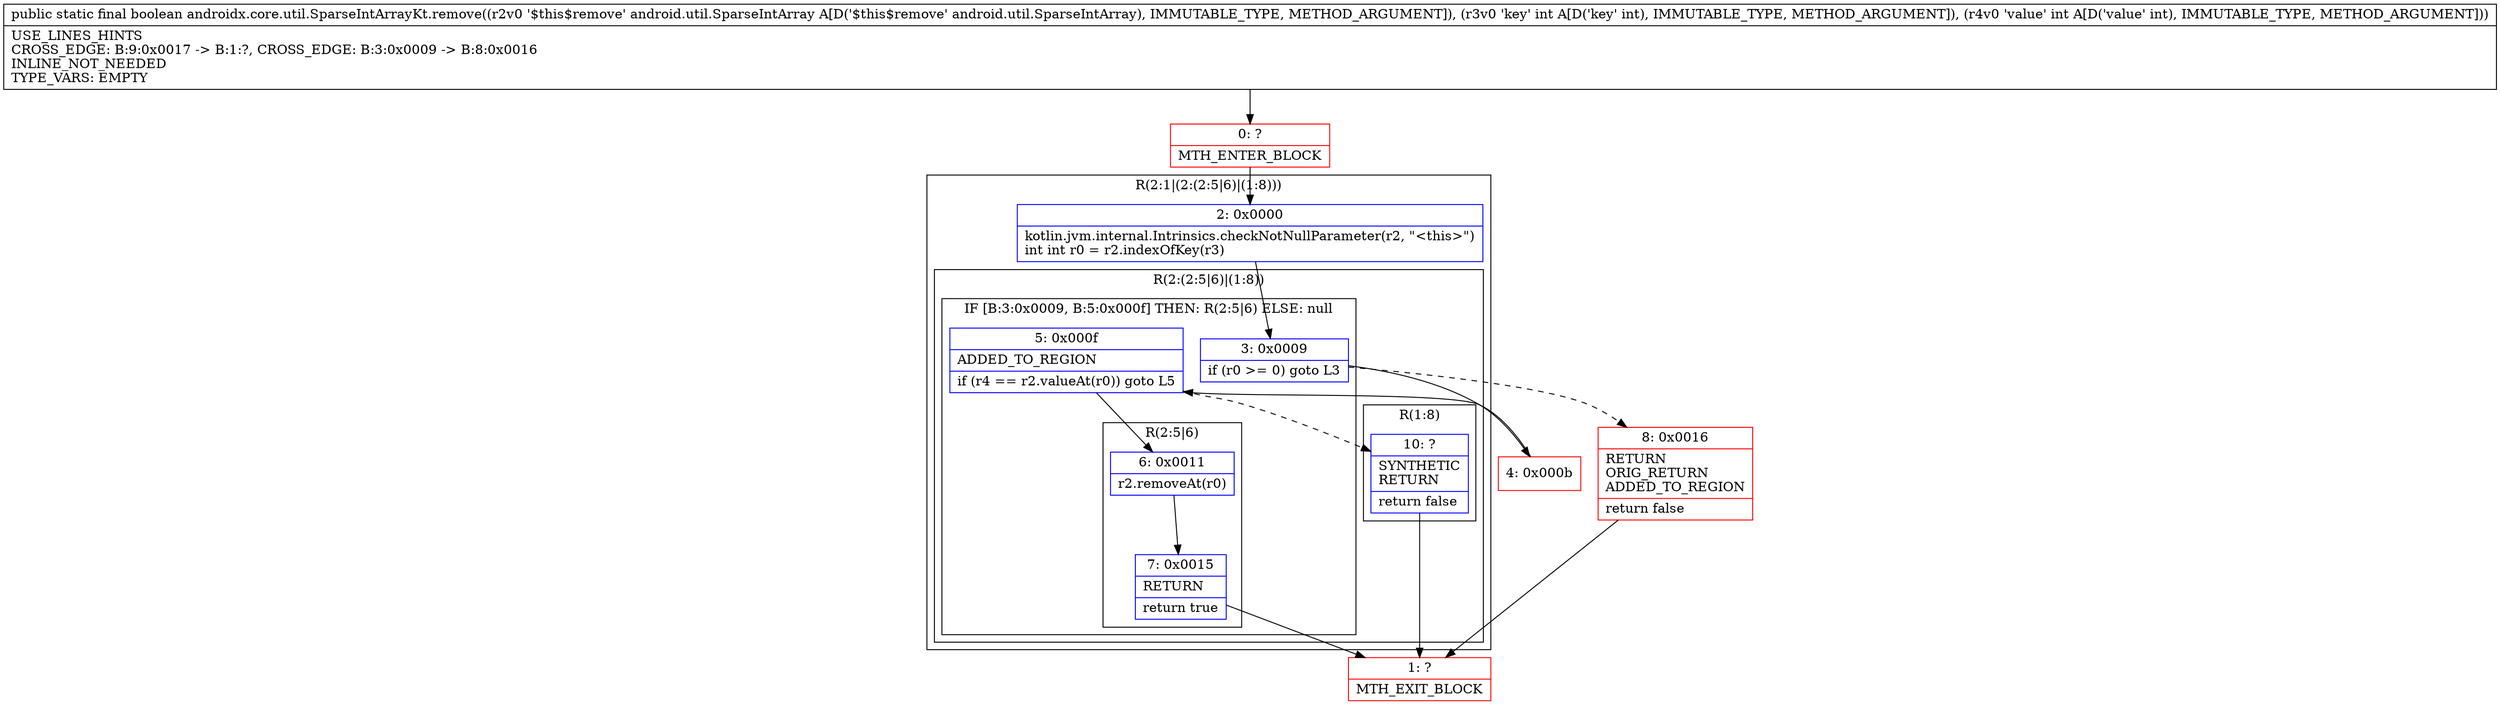 digraph "CFG forandroidx.core.util.SparseIntArrayKt.remove(Landroid\/util\/SparseIntArray;II)Z" {
subgraph cluster_Region_703584084 {
label = "R(2:1|(2:(2:5|6)|(1:8)))";
node [shape=record,color=blue];
Node_2 [shape=record,label="{2\:\ 0x0000|kotlin.jvm.internal.Intrinsics.checkNotNullParameter(r2, \"\<this\>\")\lint int r0 = r2.indexOfKey(r3)\l}"];
subgraph cluster_Region_1542081796 {
label = "R(2:(2:5|6)|(1:8))";
node [shape=record,color=blue];
subgraph cluster_IfRegion_1214328356 {
label = "IF [B:3:0x0009, B:5:0x000f] THEN: R(2:5|6) ELSE: null";
node [shape=record,color=blue];
Node_3 [shape=record,label="{3\:\ 0x0009|if (r0 \>= 0) goto L3\l}"];
Node_5 [shape=record,label="{5\:\ 0x000f|ADDED_TO_REGION\l|if (r4 == r2.valueAt(r0)) goto L5\l}"];
subgraph cluster_Region_1746884266 {
label = "R(2:5|6)";
node [shape=record,color=blue];
Node_6 [shape=record,label="{6\:\ 0x0011|r2.removeAt(r0)\l}"];
Node_7 [shape=record,label="{7\:\ 0x0015|RETURN\l|return true\l}"];
}
}
subgraph cluster_Region_639222687 {
label = "R(1:8)";
node [shape=record,color=blue];
Node_10 [shape=record,label="{10\:\ ?|SYNTHETIC\lRETURN\l|return false\l}"];
}
}
}
Node_0 [shape=record,color=red,label="{0\:\ ?|MTH_ENTER_BLOCK\l}"];
Node_4 [shape=record,color=red,label="{4\:\ 0x000b}"];
Node_1 [shape=record,color=red,label="{1\:\ ?|MTH_EXIT_BLOCK\l}"];
Node_8 [shape=record,color=red,label="{8\:\ 0x0016|RETURN\lORIG_RETURN\lADDED_TO_REGION\l|return false\l}"];
MethodNode[shape=record,label="{public static final boolean androidx.core.util.SparseIntArrayKt.remove((r2v0 '$this$remove' android.util.SparseIntArray A[D('$this$remove' android.util.SparseIntArray), IMMUTABLE_TYPE, METHOD_ARGUMENT]), (r3v0 'key' int A[D('key' int), IMMUTABLE_TYPE, METHOD_ARGUMENT]), (r4v0 'value' int A[D('value' int), IMMUTABLE_TYPE, METHOD_ARGUMENT]))  | USE_LINES_HINTS\lCROSS_EDGE: B:9:0x0017 \-\> B:1:?, CROSS_EDGE: B:3:0x0009 \-\> B:8:0x0016\lINLINE_NOT_NEEDED\lTYPE_VARS: EMPTY\l}"];
MethodNode -> Node_0;Node_2 -> Node_3;
Node_3 -> Node_4;
Node_3 -> Node_8[style=dashed];
Node_5 -> Node_6;
Node_5 -> Node_10[style=dashed];
Node_6 -> Node_7;
Node_7 -> Node_1;
Node_10 -> Node_1;
Node_0 -> Node_2;
Node_4 -> Node_5;
Node_8 -> Node_1;
}

